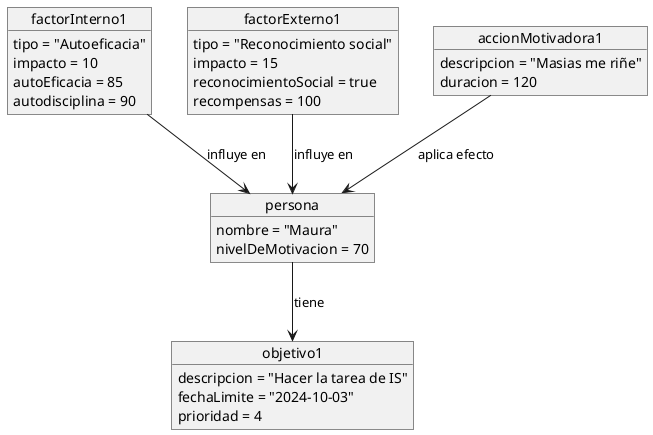 @startuml

object persona {
  nombre = "Maura"
  nivelDeMotivacion = 70
}

object objetivo1 {
  descripcion = "Hacer la tarea de IS"
  fechaLimite = "2024-10-03"
  prioridad = 4
}

object factorInterno1 {
  tipo = "Autoeficacia"
  impacto = 10
  autoEficacia = 85
  autodisciplina = 90
}

object factorExterno1 {
  tipo = "Reconocimiento social"
  impacto = 15
  reconocimientoSocial = true
  recompensas = 100
}

object accionMotivadora1 {
  descripcion = "Masias me riñe"
  duracion = 120
}

persona --> objetivo1 : tiene
factorInterno1 --> persona : influye en
factorExterno1 --> persona : influye en
accionMotivadora1 --> persona : aplica efecto

@enduml
